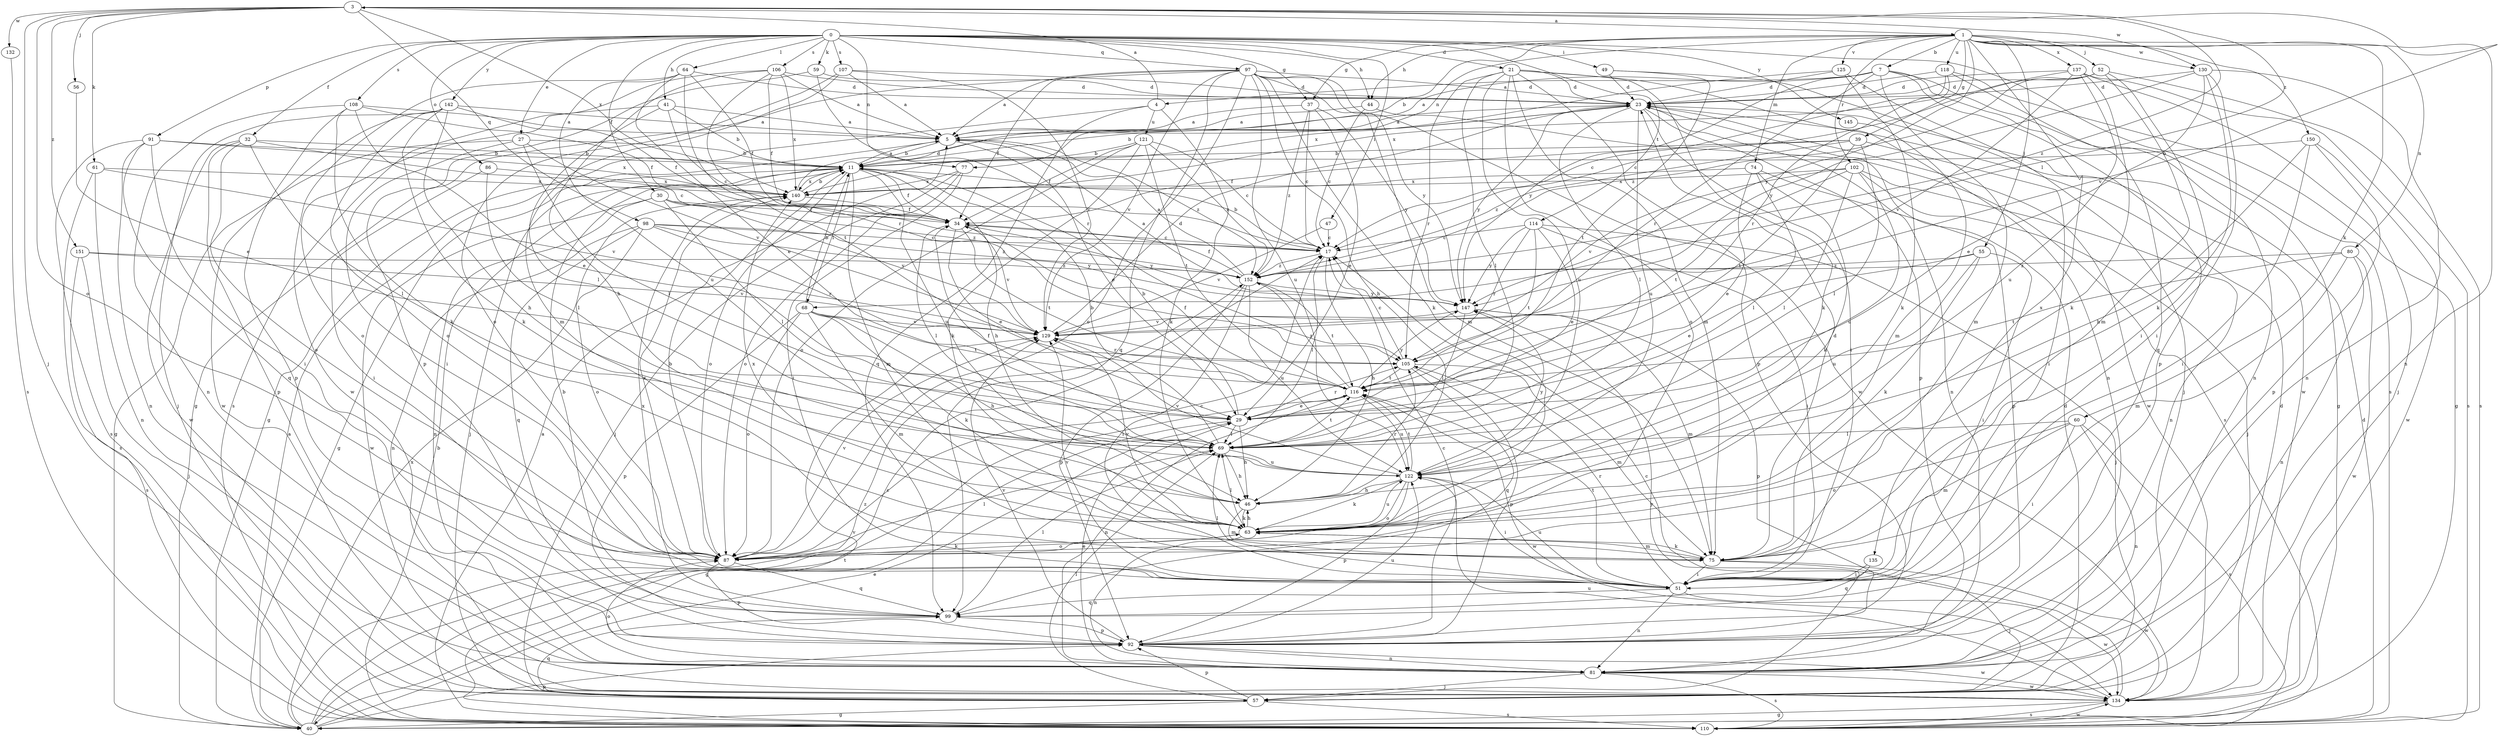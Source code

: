 strict digraph  {
0;
1;
3;
4;
5;
7;
11;
17;
21;
23;
27;
29;
30;
32;
34;
37;
39;
40;
41;
44;
46;
47;
49;
51;
52;
55;
56;
57;
59;
60;
61;
63;
64;
68;
69;
74;
75;
77;
80;
81;
86;
87;
91;
92;
97;
98;
99;
102;
105;
106;
107;
108;
110;
114;
116;
118;
121;
122;
125;
129;
130;
132;
134;
135;
137;
140;
142;
145;
147;
150;
151;
152;
0 -> 21  [label=d];
0 -> 27  [label=e];
0 -> 30  [label=f];
0 -> 32  [label=f];
0 -> 37  [label=g];
0 -> 41  [label=h];
0 -> 44  [label=h];
0 -> 47  [label=i];
0 -> 49  [label=i];
0 -> 59  [label=k];
0 -> 64  [label=l];
0 -> 77  [label=n];
0 -> 86  [label=o];
0 -> 91  [label=p];
0 -> 97  [label=q];
0 -> 106  [label=s];
0 -> 107  [label=s];
0 -> 108  [label=s];
0 -> 110  [label=s];
0 -> 114  [label=t];
0 -> 142  [label=y];
0 -> 145  [label=y];
1 -> 7  [label=b];
1 -> 11  [label=b];
1 -> 37  [label=g];
1 -> 39  [label=g];
1 -> 44  [label=h];
1 -> 52  [label=j];
1 -> 55  [label=j];
1 -> 60  [label=k];
1 -> 74  [label=m];
1 -> 77  [label=n];
1 -> 80  [label=n];
1 -> 81  [label=n];
1 -> 102  [label=r];
1 -> 118  [label=u];
1 -> 125  [label=v];
1 -> 130  [label=w];
1 -> 135  [label=x];
1 -> 137  [label=x];
1 -> 147  [label=y];
1 -> 150  [label=z];
3 -> 1  [label=a];
3 -> 56  [label=j];
3 -> 57  [label=j];
3 -> 61  [label=k];
3 -> 68  [label=l];
3 -> 87  [label=o];
3 -> 98  [label=q];
3 -> 129  [label=v];
3 -> 130  [label=w];
3 -> 132  [label=w];
3 -> 140  [label=x];
3 -> 151  [label=z];
3 -> 152  [label=z];
4 -> 3  [label=a];
4 -> 40  [label=g];
4 -> 63  [label=k];
4 -> 99  [label=q];
4 -> 121  [label=u];
5 -> 11  [label=b];
5 -> 29  [label=e];
5 -> 152  [label=z];
7 -> 4  [label=a];
7 -> 5  [label=a];
7 -> 40  [label=g];
7 -> 75  [label=m];
7 -> 81  [label=n];
7 -> 92  [label=p];
7 -> 105  [label=r];
7 -> 147  [label=y];
11 -> 5  [label=a];
11 -> 34  [label=f];
11 -> 40  [label=g];
11 -> 46  [label=h];
11 -> 57  [label=j];
11 -> 68  [label=l];
11 -> 75  [label=m];
11 -> 87  [label=o];
11 -> 122  [label=u];
11 -> 140  [label=x];
17 -> 11  [label=b];
17 -> 46  [label=h];
17 -> 69  [label=l];
17 -> 152  [label=z];
21 -> 23  [label=d];
21 -> 63  [label=k];
21 -> 69  [label=l];
21 -> 75  [label=m];
21 -> 81  [label=n];
21 -> 87  [label=o];
21 -> 92  [label=p];
21 -> 105  [label=r];
21 -> 122  [label=u];
23 -> 5  [label=a];
23 -> 11  [label=b];
23 -> 51  [label=i];
23 -> 69  [label=l];
23 -> 81  [label=n];
23 -> 92  [label=p];
23 -> 122  [label=u];
23 -> 134  [label=w];
23 -> 147  [label=y];
27 -> 11  [label=b];
27 -> 40  [label=g];
27 -> 51  [label=i];
27 -> 69  [label=l];
27 -> 129  [label=v];
29 -> 11  [label=b];
29 -> 40  [label=g];
29 -> 46  [label=h];
29 -> 69  [label=l];
29 -> 105  [label=r];
30 -> 34  [label=f];
30 -> 69  [label=l];
30 -> 81  [label=n];
30 -> 129  [label=v];
30 -> 134  [label=w];
30 -> 152  [label=z];
32 -> 11  [label=b];
32 -> 17  [label=c];
32 -> 69  [label=l];
32 -> 87  [label=o];
32 -> 92  [label=p];
32 -> 134  [label=w];
34 -> 17  [label=c];
34 -> 29  [label=e];
34 -> 69  [label=l];
34 -> 116  [label=t];
34 -> 129  [label=v];
34 -> 147  [label=y];
37 -> 5  [label=a];
37 -> 17  [label=c];
37 -> 29  [label=e];
37 -> 147  [label=y];
37 -> 152  [label=z];
39 -> 11  [label=b];
39 -> 34  [label=f];
39 -> 51  [label=i];
39 -> 69  [label=l];
39 -> 116  [label=t];
39 -> 152  [label=z];
40 -> 5  [label=a];
40 -> 17  [label=c];
40 -> 29  [label=e];
40 -> 92  [label=p];
40 -> 116  [label=t];
40 -> 140  [label=x];
40 -> 152  [label=z];
41 -> 5  [label=a];
41 -> 11  [label=b];
41 -> 17  [label=c];
41 -> 69  [label=l];
41 -> 87  [label=o];
44 -> 5  [label=a];
44 -> 17  [label=c];
44 -> 110  [label=s];
46 -> 63  [label=k];
46 -> 75  [label=m];
46 -> 105  [label=r];
47 -> 17  [label=c];
47 -> 129  [label=v];
49 -> 23  [label=d];
49 -> 116  [label=t];
49 -> 134  [label=w];
51 -> 69  [label=l];
51 -> 81  [label=n];
51 -> 99  [label=q];
51 -> 105  [label=r];
51 -> 116  [label=t];
51 -> 122  [label=u];
51 -> 129  [label=v];
51 -> 134  [label=w];
52 -> 23  [label=d];
52 -> 51  [label=i];
52 -> 75  [label=m];
52 -> 110  [label=s];
52 -> 140  [label=x];
52 -> 152  [label=z];
55 -> 29  [label=e];
55 -> 51  [label=i];
55 -> 63  [label=k];
55 -> 122  [label=u];
55 -> 152  [label=z];
56 -> 29  [label=e];
57 -> 23  [label=d];
57 -> 40  [label=g];
57 -> 69  [label=l];
57 -> 92  [label=p];
57 -> 99  [label=q];
57 -> 110  [label=s];
57 -> 147  [label=y];
59 -> 23  [label=d];
59 -> 92  [label=p];
59 -> 105  [label=r];
60 -> 51  [label=i];
60 -> 69  [label=l];
60 -> 75  [label=m];
60 -> 81  [label=n];
60 -> 87  [label=o];
60 -> 110  [label=s];
61 -> 81  [label=n];
61 -> 110  [label=s];
61 -> 129  [label=v];
61 -> 140  [label=x];
63 -> 46  [label=h];
63 -> 69  [label=l];
63 -> 75  [label=m];
63 -> 81  [label=n];
63 -> 87  [label=o];
63 -> 122  [label=u];
63 -> 129  [label=v];
63 -> 140  [label=x];
64 -> 23  [label=d];
64 -> 29  [label=e];
64 -> 34  [label=f];
64 -> 105  [label=r];
64 -> 122  [label=u];
64 -> 134  [label=w];
68 -> 11  [label=b];
68 -> 46  [label=h];
68 -> 63  [label=k];
68 -> 75  [label=m];
68 -> 87  [label=o];
68 -> 92  [label=p];
68 -> 116  [label=t];
68 -> 129  [label=v];
69 -> 11  [label=b];
69 -> 34  [label=f];
69 -> 46  [label=h];
69 -> 116  [label=t];
69 -> 122  [label=u];
74 -> 29  [label=e];
74 -> 63  [label=k];
74 -> 69  [label=l];
74 -> 92  [label=p];
74 -> 140  [label=x];
75 -> 23  [label=d];
75 -> 51  [label=i];
75 -> 57  [label=j];
75 -> 63  [label=k];
75 -> 134  [label=w];
77 -> 51  [label=i];
77 -> 57  [label=j];
77 -> 87  [label=o];
77 -> 140  [label=x];
80 -> 75  [label=m];
80 -> 81  [label=n];
80 -> 116  [label=t];
80 -> 134  [label=w];
80 -> 152  [label=z];
81 -> 29  [label=e];
81 -> 57  [label=j];
81 -> 87  [label=o];
81 -> 110  [label=s];
81 -> 134  [label=w];
86 -> 51  [label=i];
86 -> 69  [label=l];
86 -> 140  [label=x];
87 -> 11  [label=b];
87 -> 17  [label=c];
87 -> 63  [label=k];
87 -> 69  [label=l];
87 -> 92  [label=p];
87 -> 99  [label=q];
87 -> 129  [label=v];
87 -> 140  [label=x];
91 -> 11  [label=b];
91 -> 51  [label=i];
91 -> 81  [label=n];
91 -> 99  [label=q];
91 -> 110  [label=s];
91 -> 140  [label=x];
92 -> 17  [label=c];
92 -> 81  [label=n];
92 -> 122  [label=u];
92 -> 129  [label=v];
92 -> 134  [label=w];
97 -> 5  [label=a];
97 -> 23  [label=d];
97 -> 34  [label=f];
97 -> 40  [label=g];
97 -> 46  [label=h];
97 -> 63  [label=k];
97 -> 75  [label=m];
97 -> 87  [label=o];
97 -> 99  [label=q];
97 -> 122  [label=u];
97 -> 129  [label=v];
97 -> 134  [label=w];
97 -> 147  [label=y];
98 -> 17  [label=c];
98 -> 81  [label=n];
98 -> 87  [label=o];
98 -> 99  [label=q];
98 -> 105  [label=r];
98 -> 147  [label=y];
98 -> 152  [label=z];
99 -> 11  [label=b];
99 -> 69  [label=l];
99 -> 92  [label=p];
99 -> 140  [label=x];
102 -> 57  [label=j];
102 -> 69  [label=l];
102 -> 81  [label=n];
102 -> 116  [label=t];
102 -> 122  [label=u];
102 -> 129  [label=v];
102 -> 140  [label=x];
105 -> 17  [label=c];
105 -> 75  [label=m];
105 -> 92  [label=p];
105 -> 99  [label=q];
105 -> 116  [label=t];
106 -> 5  [label=a];
106 -> 23  [label=d];
106 -> 34  [label=f];
106 -> 46  [label=h];
106 -> 110  [label=s];
106 -> 116  [label=t];
106 -> 140  [label=x];
107 -> 5  [label=a];
107 -> 23  [label=d];
107 -> 75  [label=m];
107 -> 87  [label=o];
107 -> 129  [label=v];
108 -> 5  [label=a];
108 -> 29  [label=e];
108 -> 34  [label=f];
108 -> 63  [label=k];
108 -> 81  [label=n];
108 -> 92  [label=p];
110 -> 5  [label=a];
110 -> 11  [label=b];
110 -> 23  [label=d];
110 -> 129  [label=v];
110 -> 134  [label=w];
114 -> 17  [label=c];
114 -> 29  [label=e];
114 -> 51  [label=i];
114 -> 57  [label=j];
114 -> 105  [label=r];
114 -> 116  [label=t];
114 -> 147  [label=y];
116 -> 29  [label=e];
116 -> 34  [label=f];
116 -> 81  [label=n];
116 -> 122  [label=u];
116 -> 134  [label=w];
116 -> 147  [label=y];
116 -> 152  [label=z];
118 -> 17  [label=c];
118 -> 23  [label=d];
118 -> 40  [label=g];
118 -> 99  [label=q];
118 -> 105  [label=r];
121 -> 11  [label=b];
121 -> 17  [label=c];
121 -> 34  [label=f];
121 -> 63  [label=k];
121 -> 87  [label=o];
121 -> 116  [label=t];
121 -> 152  [label=z];
122 -> 46  [label=h];
122 -> 51  [label=i];
122 -> 63  [label=k];
122 -> 87  [label=o];
122 -> 92  [label=p];
122 -> 116  [label=t];
122 -> 129  [label=v];
122 -> 147  [label=y];
125 -> 23  [label=d];
125 -> 57  [label=j];
125 -> 63  [label=k];
125 -> 140  [label=x];
129 -> 23  [label=d];
129 -> 105  [label=r];
130 -> 23  [label=d];
130 -> 29  [label=e];
130 -> 51  [label=i];
130 -> 63  [label=k];
130 -> 81  [label=n];
130 -> 147  [label=y];
132 -> 110  [label=s];
134 -> 17  [label=c];
134 -> 23  [label=d];
134 -> 40  [label=g];
134 -> 110  [label=s];
134 -> 122  [label=u];
135 -> 51  [label=i];
135 -> 99  [label=q];
137 -> 17  [label=c];
137 -> 23  [label=d];
137 -> 57  [label=j];
137 -> 63  [label=k];
137 -> 110  [label=s];
137 -> 122  [label=u];
137 -> 129  [label=v];
140 -> 11  [label=b];
140 -> 23  [label=d];
140 -> 34  [label=f];
142 -> 5  [label=a];
142 -> 34  [label=f];
142 -> 46  [label=h];
142 -> 57  [label=j];
142 -> 63  [label=k];
142 -> 87  [label=o];
142 -> 134  [label=w];
145 -> 75  [label=m];
147 -> 5  [label=a];
147 -> 69  [label=l];
147 -> 75  [label=m];
147 -> 92  [label=p];
147 -> 129  [label=v];
150 -> 11  [label=b];
150 -> 46  [label=h];
150 -> 51  [label=i];
150 -> 92  [label=p];
150 -> 134  [label=w];
151 -> 57  [label=j];
151 -> 110  [label=s];
151 -> 129  [label=v];
151 -> 152  [label=z];
152 -> 5  [label=a];
152 -> 34  [label=f];
152 -> 51  [label=i];
152 -> 92  [label=p];
152 -> 116  [label=t];
152 -> 122  [label=u];
152 -> 147  [label=y];
}

